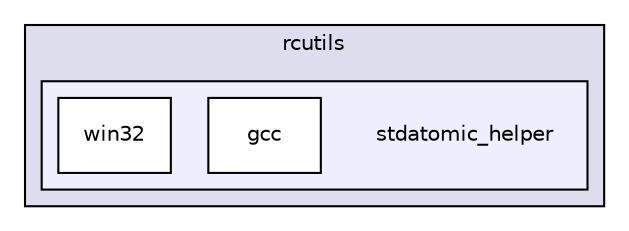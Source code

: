 digraph "include/rcutils/stdatomic_helper" {
  compound=true
  node [ fontsize="10", fontname="Helvetica"];
  edge [ labelfontsize="10", labelfontname="Helvetica"];
  subgraph clusterdir_6627b286d46f7ece855f6fbde3556e48 {
    graph [ bgcolor="#ddddee", pencolor="black", label="rcutils" fontname="Helvetica", fontsize="10", URL="dir_6627b286d46f7ece855f6fbde3556e48.html"]
  subgraph clusterdir_61de7eb0fc8c65637acd8c3ebbd1e36d {
    graph [ bgcolor="#eeeeff", pencolor="black", label="" URL="dir_61de7eb0fc8c65637acd8c3ebbd1e36d.html"];
    dir_61de7eb0fc8c65637acd8c3ebbd1e36d [shape=plaintext label="stdatomic_helper"];
    dir_98f471a3e9bbd6f1f1632d1d0ea85641 [shape=box label="gcc" color="black" fillcolor="white" style="filled" URL="dir_98f471a3e9bbd6f1f1632d1d0ea85641.html"];
    dir_85b5d5d21af049f96005c7baed87d8f4 [shape=box label="win32" color="black" fillcolor="white" style="filled" URL="dir_85b5d5d21af049f96005c7baed87d8f4.html"];
  }
  }
}
